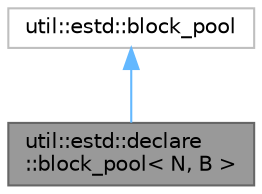 digraph "util::estd::declare::block_pool&lt; N, B &gt;"
{
 // LATEX_PDF_SIZE
  bgcolor="transparent";
  edge [fontname=Helvetica,fontsize=10,labelfontname=Helvetica,labelfontsize=10];
  node [fontname=Helvetica,fontsize=10,shape=box,height=0.2,width=0.4];
  Node1 [id="Node000001",label="util::estd::declare\l::block_pool\< N, B \>",height=0.2,width=0.4,color="gray40", fillcolor="grey60", style="filled", fontcolor="black",tooltip=" "];
  Node2 -> Node1 [id="edge1_Node000001_Node000002",dir="back",color="steelblue1",style="solid",tooltip=" "];
  Node2 [id="Node000002",label="util::estd::block_pool",height=0.2,width=0.4,color="grey75", fillcolor="white", style="filled",URL="$d3/d99/classutil_1_1estd_1_1block__pool.html",tooltip=" "];
}
